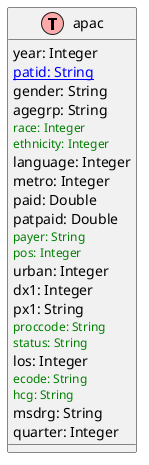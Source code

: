 @startuml
!define table(x) class x << (T,#FFAAAA) >>
!define primary_key(x) <u><font size="14" color="blue">x</font></u>
!define foreign_key(x) <font size="12" color="Green">x</font>
!define link(t1,c1,t2,c2) t1 c1 -- c2 t2
!define linkTo(t1,c1,t2) t1 c1 --> t2

table(apac) {
year: Integer
primary_key(patid: String)
gender: String
agegrp: String
foreign_key(race: Integer)
foreign_key(ethnicity: Integer)
language: Integer
metro: Integer
paid: Double
patpaid: Double
foreign_key(payer: String)
foreign_key(pos: Integer)
urban: Integer
dx1: Integer
px1: String
foreign_key(proccode: String)
foreign_key(status: String)
los: Integer
foreign_key(ecode: String)
foreign_key(hcg: String)
msdrg: String
quarter: Integer
}


@enduml